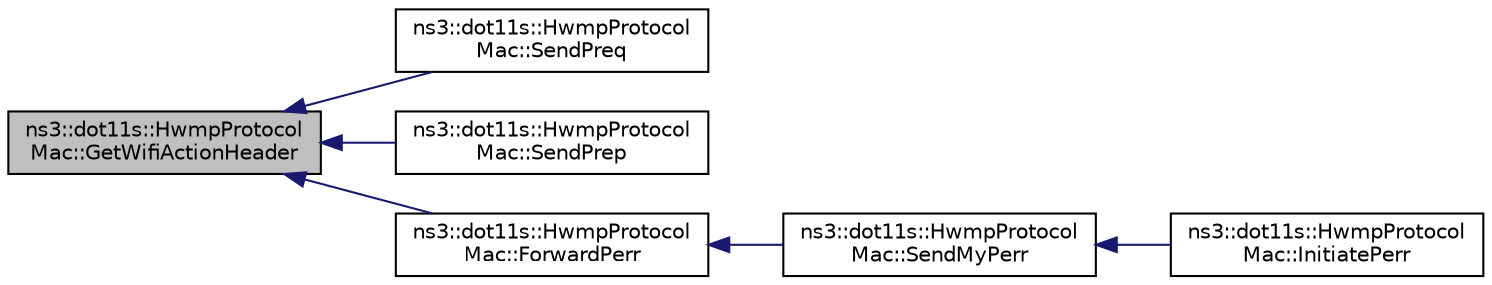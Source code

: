digraph "ns3::dot11s::HwmpProtocolMac::GetWifiActionHeader"
{
  edge [fontname="Helvetica",fontsize="10",labelfontname="Helvetica",labelfontsize="10"];
  node [fontname="Helvetica",fontsize="10",shape=record];
  rankdir="LR";
  Node1 [label="ns3::dot11s::HwmpProtocol\lMac::GetWifiActionHeader",height=0.2,width=0.4,color="black", fillcolor="grey75", style="filled", fontcolor="black"];
  Node1 -> Node2 [dir="back",color="midnightblue",fontsize="10",style="solid"];
  Node2 [label="ns3::dot11s::HwmpProtocol\lMac::SendPreq",height=0.2,width=0.4,color="black", fillcolor="white", style="filled",URL="$db/df2/classns3_1_1dot11s_1_1HwmpProtocolMac.html#a1e2022e63e558dcc92eee7a10670a45a"];
  Node1 -> Node3 [dir="back",color="midnightblue",fontsize="10",style="solid"];
  Node3 [label="ns3::dot11s::HwmpProtocol\lMac::SendPrep",height=0.2,width=0.4,color="black", fillcolor="white", style="filled",URL="$db/df2/classns3_1_1dot11s_1_1HwmpProtocolMac.html#a3269786a620f3f0d8943efe2f1a177c2"];
  Node1 -> Node4 [dir="back",color="midnightblue",fontsize="10",style="solid"];
  Node4 [label="ns3::dot11s::HwmpProtocol\lMac::ForwardPerr",height=0.2,width=0.4,color="black", fillcolor="white", style="filled",URL="$db/df2/classns3_1_1dot11s_1_1HwmpProtocolMac.html#a5c927889164314cde5cf7c23cae3e7e3"];
  Node4 -> Node5 [dir="back",color="midnightblue",fontsize="10",style="solid"];
  Node5 [label="ns3::dot11s::HwmpProtocol\lMac::SendMyPerr",height=0.2,width=0.4,color="black", fillcolor="white", style="filled",URL="$db/df2/classns3_1_1dot11s_1_1HwmpProtocolMac.html#a3c8878daa030be0bc4f5338ec9acf78f",tooltip="Send PERR function. "];
  Node5 -> Node6 [dir="back",color="midnightblue",fontsize="10",style="solid"];
  Node6 [label="ns3::dot11s::HwmpProtocol\lMac::InitiatePerr",height=0.2,width=0.4,color="black", fillcolor="white", style="filled",URL="$db/df2/classns3_1_1dot11s_1_1HwmpProtocolMac.html#a9dd1ec4479ae4899c05d18dc7d4dd8b7"];
}
